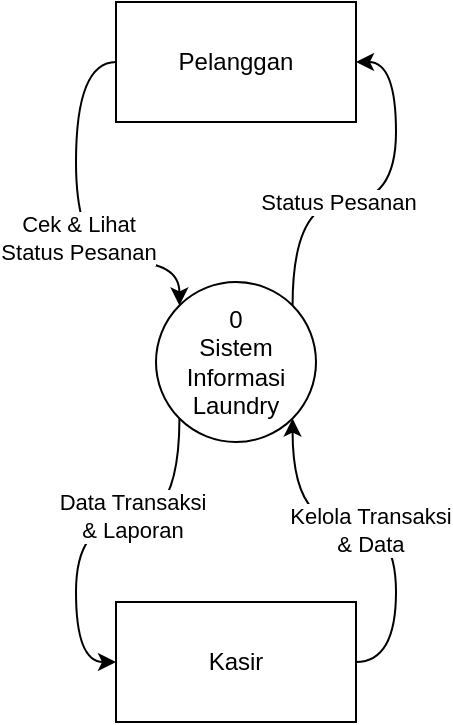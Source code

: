 <mxfile version="27.2.0">
  <diagram name="Page-1" id="P_VGMUr9Q4UGUEDotRY4">
    <mxGraphModel dx="651" dy="361" grid="1" gridSize="10" guides="1" tooltips="1" connect="1" arrows="1" fold="1" page="1" pageScale="1" pageWidth="827" pageHeight="1169" math="0" shadow="0">
      <root>
        <mxCell id="0" />
        <mxCell id="1" parent="0" />
        <mxCell id="WvAAO069rMZkBU2wUNpd-5" style="edgeStyle=orthogonalEdgeStyle;rounded=0;orthogonalLoop=1;jettySize=auto;html=1;exitX=0;exitY=0.5;exitDx=0;exitDy=0;entryX=0;entryY=0;entryDx=0;entryDy=0;curved=1;" edge="1" parent="1" source="WvAAO069rMZkBU2wUNpd-1" target="WvAAO069rMZkBU2wUNpd-3">
          <mxGeometry relative="1" as="geometry">
            <Array as="points">
              <mxPoint x="300" y="90" />
              <mxPoint x="300" y="190" />
              <mxPoint x="352" y="190" />
            </Array>
          </mxGeometry>
        </mxCell>
        <mxCell id="WvAAO069rMZkBU2wUNpd-6" value="Cek &amp;amp; Lihat&lt;br&gt;Status Pesanan" style="edgeLabel;html=1;align=center;verticalAlign=middle;resizable=0;points=[];" vertex="1" connectable="0" parent="WvAAO069rMZkBU2wUNpd-5">
          <mxGeometry x="0.117" y="1" relative="1" as="geometry">
            <mxPoint as="offset" />
          </mxGeometry>
        </mxCell>
        <mxCell id="WvAAO069rMZkBU2wUNpd-1" value="Pelanggan" style="rounded=0;whiteSpace=wrap;html=1;" vertex="1" parent="1">
          <mxGeometry x="320" y="60" width="120" height="60" as="geometry" />
        </mxCell>
        <mxCell id="WvAAO069rMZkBU2wUNpd-9" style="edgeStyle=orthogonalEdgeStyle;shape=connector;curved=1;rounded=0;orthogonalLoop=1;jettySize=auto;html=1;exitX=1;exitY=0.5;exitDx=0;exitDy=0;entryX=1;entryY=1;entryDx=0;entryDy=0;strokeColor=default;align=center;verticalAlign=middle;fontFamily=Helvetica;fontSize=11;fontColor=default;labelBackgroundColor=default;endArrow=classic;" edge="1" parent="1" source="WvAAO069rMZkBU2wUNpd-2" target="WvAAO069rMZkBU2wUNpd-3">
          <mxGeometry relative="1" as="geometry" />
        </mxCell>
        <mxCell id="WvAAO069rMZkBU2wUNpd-10" value="Kelola Transaksi&lt;br&gt;&amp;amp; Data" style="edgeLabel;html=1;align=center;verticalAlign=middle;resizable=0;points=[];fontFamily=Helvetica;fontSize=11;fontColor=default;labelBackgroundColor=default;" vertex="1" connectable="0" parent="WvAAO069rMZkBU2wUNpd-9">
          <mxGeometry x="0.068" y="4" relative="1" as="geometry">
            <mxPoint as="offset" />
          </mxGeometry>
        </mxCell>
        <mxCell id="WvAAO069rMZkBU2wUNpd-2" value="Kasir" style="rounded=0;whiteSpace=wrap;html=1;" vertex="1" parent="1">
          <mxGeometry x="320" y="360" width="120" height="60" as="geometry" />
        </mxCell>
        <mxCell id="WvAAO069rMZkBU2wUNpd-7" style="edgeStyle=orthogonalEdgeStyle;rounded=0;orthogonalLoop=1;jettySize=auto;html=1;exitX=1;exitY=0;exitDx=0;exitDy=0;entryX=1;entryY=0.5;entryDx=0;entryDy=0;curved=1;" edge="1" parent="1" source="WvAAO069rMZkBU2wUNpd-3" target="WvAAO069rMZkBU2wUNpd-1">
          <mxGeometry relative="1" as="geometry" />
        </mxCell>
        <mxCell id="WvAAO069rMZkBU2wUNpd-8" value="Status Pesanan" style="edgeLabel;html=1;align=center;verticalAlign=middle;resizable=0;points=[];fontFamily=Helvetica;fontSize=11;fontColor=default;labelBackgroundColor=default;" vertex="1" connectable="0" parent="WvAAO069rMZkBU2wUNpd-7">
          <mxGeometry x="-0.234" relative="1" as="geometry">
            <mxPoint as="offset" />
          </mxGeometry>
        </mxCell>
        <mxCell id="WvAAO069rMZkBU2wUNpd-11" style="edgeStyle=orthogonalEdgeStyle;shape=connector;curved=1;rounded=0;orthogonalLoop=1;jettySize=auto;html=1;exitX=0;exitY=1;exitDx=0;exitDy=0;entryX=0;entryY=0.5;entryDx=0;entryDy=0;strokeColor=default;align=center;verticalAlign=middle;fontFamily=Helvetica;fontSize=11;fontColor=default;labelBackgroundColor=default;endArrow=classic;" edge="1" parent="1" source="WvAAO069rMZkBU2wUNpd-3" target="WvAAO069rMZkBU2wUNpd-2">
          <mxGeometry relative="1" as="geometry" />
        </mxCell>
        <mxCell id="WvAAO069rMZkBU2wUNpd-12" value="Data Transaksi&lt;br&gt;&amp;amp; Laporan" style="edgeLabel;html=1;align=center;verticalAlign=middle;resizable=0;points=[];fontFamily=Helvetica;fontSize=11;fontColor=default;labelBackgroundColor=default;" vertex="1" connectable="0" parent="WvAAO069rMZkBU2wUNpd-11">
          <mxGeometry x="-0.213" y="-3" relative="1" as="geometry">
            <mxPoint as="offset" />
          </mxGeometry>
        </mxCell>
        <mxCell id="WvAAO069rMZkBU2wUNpd-3" value="0&lt;br&gt;Sistem Informasi Laundry" style="ellipse;whiteSpace=wrap;html=1;aspect=fixed;" vertex="1" parent="1">
          <mxGeometry x="340" y="200" width="80" height="80" as="geometry" />
        </mxCell>
      </root>
    </mxGraphModel>
  </diagram>
</mxfile>
